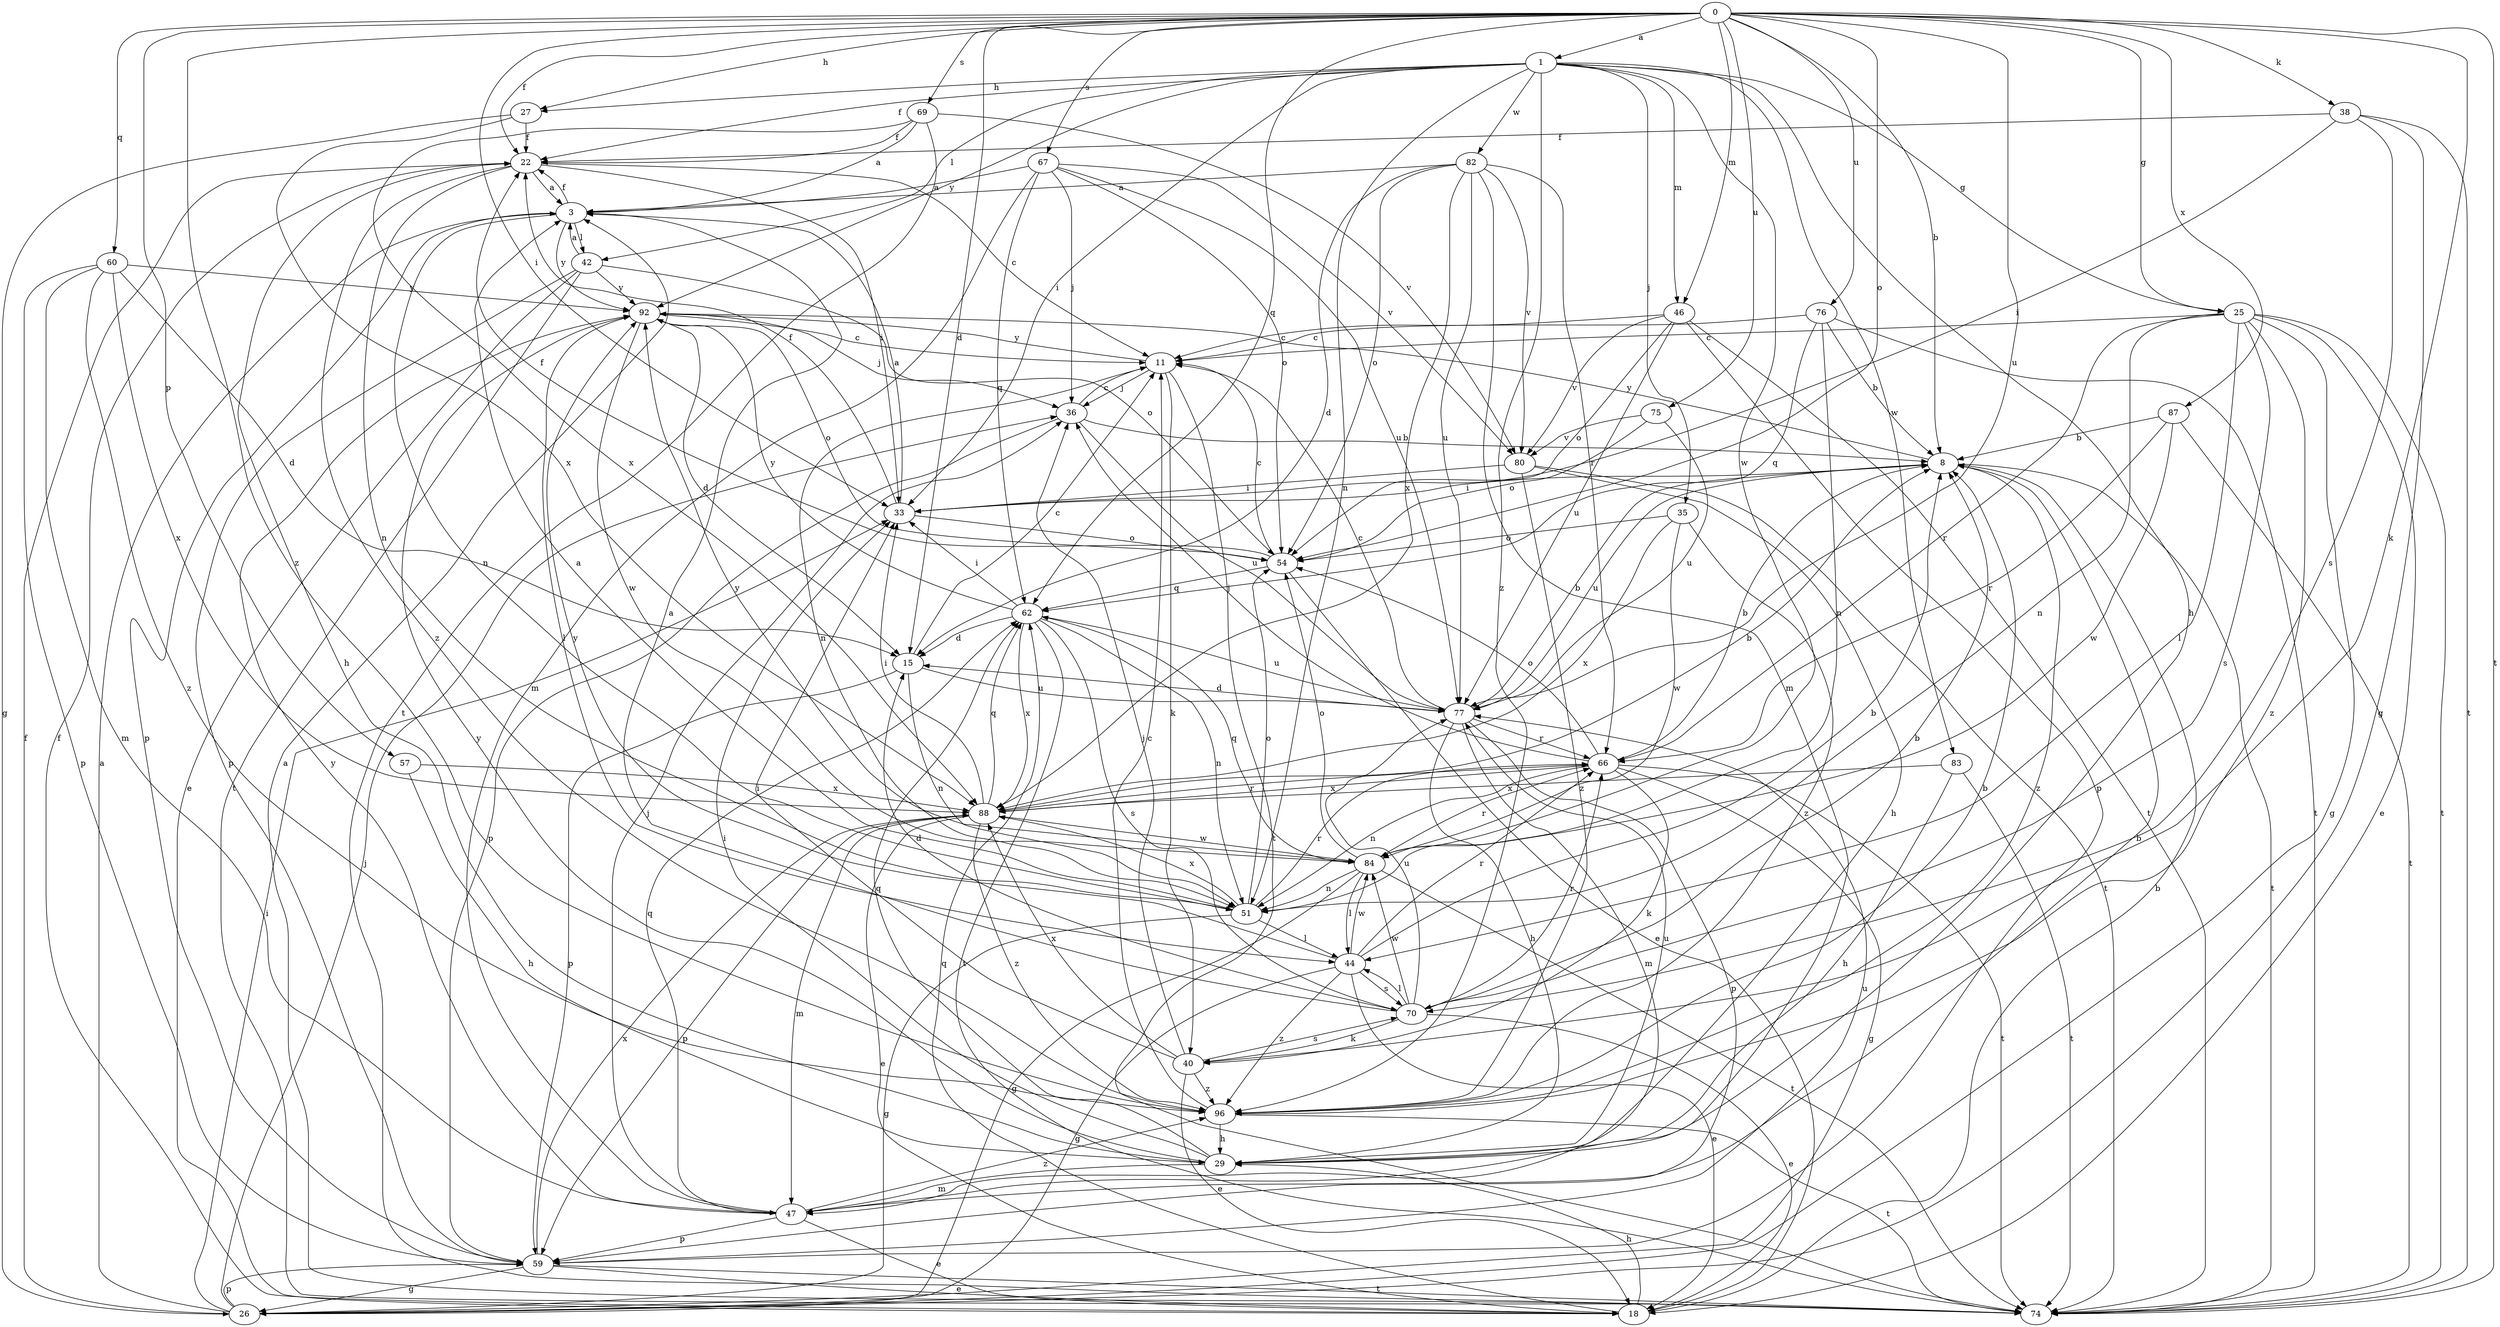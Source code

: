 strict digraph  {
0;
1;
3;
8;
11;
15;
18;
22;
25;
26;
27;
29;
33;
35;
36;
38;
40;
42;
44;
46;
47;
51;
54;
57;
59;
60;
62;
66;
67;
69;
70;
74;
75;
76;
77;
80;
82;
83;
84;
87;
88;
92;
96;
0 -> 1  [label=a];
0 -> 8  [label=b];
0 -> 15  [label=d];
0 -> 22  [label=f];
0 -> 25  [label=g];
0 -> 27  [label=h];
0 -> 33  [label=i];
0 -> 38  [label=k];
0 -> 40  [label=k];
0 -> 46  [label=m];
0 -> 54  [label=o];
0 -> 57  [label=p];
0 -> 60  [label=q];
0 -> 62  [label=q];
0 -> 67  [label=s];
0 -> 69  [label=s];
0 -> 74  [label=t];
0 -> 75  [label=u];
0 -> 76  [label=u];
0 -> 77  [label=u];
0 -> 87  [label=x];
0 -> 96  [label=z];
1 -> 22  [label=f];
1 -> 25  [label=g];
1 -> 27  [label=h];
1 -> 29  [label=h];
1 -> 33  [label=i];
1 -> 35  [label=j];
1 -> 42  [label=l];
1 -> 46  [label=m];
1 -> 51  [label=n];
1 -> 82  [label=w];
1 -> 83  [label=w];
1 -> 84  [label=w];
1 -> 92  [label=y];
1 -> 96  [label=z];
3 -> 22  [label=f];
3 -> 42  [label=l];
3 -> 51  [label=n];
3 -> 59  [label=p];
3 -> 92  [label=y];
8 -> 33  [label=i];
8 -> 74  [label=t];
8 -> 77  [label=u];
8 -> 92  [label=y];
8 -> 96  [label=z];
11 -> 36  [label=j];
11 -> 40  [label=k];
11 -> 51  [label=n];
11 -> 74  [label=t];
11 -> 92  [label=y];
15 -> 11  [label=c];
15 -> 51  [label=n];
15 -> 59  [label=p];
15 -> 77  [label=u];
18 -> 8  [label=b];
18 -> 22  [label=f];
18 -> 29  [label=h];
18 -> 62  [label=q];
22 -> 3  [label=a];
22 -> 11  [label=c];
22 -> 29  [label=h];
22 -> 33  [label=i];
22 -> 51  [label=n];
22 -> 96  [label=z];
25 -> 11  [label=c];
25 -> 18  [label=e];
25 -> 26  [label=g];
25 -> 44  [label=l];
25 -> 51  [label=n];
25 -> 66  [label=r];
25 -> 70  [label=s];
25 -> 74  [label=t];
25 -> 96  [label=z];
26 -> 3  [label=a];
26 -> 22  [label=f];
26 -> 33  [label=i];
26 -> 36  [label=j];
26 -> 59  [label=p];
27 -> 22  [label=f];
27 -> 26  [label=g];
27 -> 88  [label=x];
29 -> 33  [label=i];
29 -> 47  [label=m];
29 -> 62  [label=q];
29 -> 77  [label=u];
29 -> 92  [label=y];
33 -> 3  [label=a];
33 -> 22  [label=f];
33 -> 54  [label=o];
35 -> 54  [label=o];
35 -> 84  [label=w];
35 -> 88  [label=x];
35 -> 96  [label=z];
36 -> 8  [label=b];
36 -> 11  [label=c];
36 -> 59  [label=p];
36 -> 77  [label=u];
38 -> 22  [label=f];
38 -> 26  [label=g];
38 -> 33  [label=i];
38 -> 70  [label=s];
38 -> 74  [label=t];
40 -> 18  [label=e];
40 -> 33  [label=i];
40 -> 36  [label=j];
40 -> 70  [label=s];
40 -> 88  [label=x];
40 -> 96  [label=z];
42 -> 3  [label=a];
42 -> 18  [label=e];
42 -> 54  [label=o];
42 -> 59  [label=p];
42 -> 74  [label=t];
42 -> 92  [label=y];
44 -> 8  [label=b];
44 -> 18  [label=e];
44 -> 26  [label=g];
44 -> 66  [label=r];
44 -> 70  [label=s];
44 -> 84  [label=w];
44 -> 92  [label=y];
44 -> 96  [label=z];
46 -> 11  [label=c];
46 -> 54  [label=o];
46 -> 59  [label=p];
46 -> 74  [label=t];
46 -> 77  [label=u];
46 -> 80  [label=v];
47 -> 8  [label=b];
47 -> 18  [label=e];
47 -> 36  [label=j];
47 -> 59  [label=p];
47 -> 62  [label=q];
47 -> 92  [label=y];
47 -> 96  [label=z];
51 -> 3  [label=a];
51 -> 26  [label=g];
51 -> 44  [label=l];
51 -> 54  [label=o];
51 -> 66  [label=r];
51 -> 88  [label=x];
54 -> 11  [label=c];
54 -> 18  [label=e];
54 -> 22  [label=f];
54 -> 62  [label=q];
57 -> 29  [label=h];
57 -> 88  [label=x];
59 -> 18  [label=e];
59 -> 26  [label=g];
59 -> 74  [label=t];
59 -> 77  [label=u];
59 -> 88  [label=x];
60 -> 15  [label=d];
60 -> 47  [label=m];
60 -> 59  [label=p];
60 -> 88  [label=x];
60 -> 92  [label=y];
60 -> 96  [label=z];
62 -> 15  [label=d];
62 -> 33  [label=i];
62 -> 51  [label=n];
62 -> 70  [label=s];
62 -> 74  [label=t];
62 -> 77  [label=u];
62 -> 88  [label=x];
62 -> 92  [label=y];
66 -> 8  [label=b];
66 -> 26  [label=g];
66 -> 36  [label=j];
66 -> 40  [label=k];
66 -> 51  [label=n];
66 -> 54  [label=o];
66 -> 74  [label=t];
66 -> 88  [label=x];
67 -> 3  [label=a];
67 -> 36  [label=j];
67 -> 47  [label=m];
67 -> 54  [label=o];
67 -> 62  [label=q];
67 -> 77  [label=u];
67 -> 80  [label=v];
69 -> 3  [label=a];
69 -> 22  [label=f];
69 -> 74  [label=t];
69 -> 80  [label=v];
69 -> 88  [label=x];
70 -> 3  [label=a];
70 -> 8  [label=b];
70 -> 15  [label=d];
70 -> 18  [label=e];
70 -> 40  [label=k];
70 -> 44  [label=l];
70 -> 66  [label=r];
70 -> 77  [label=u];
70 -> 84  [label=w];
74 -> 3  [label=a];
75 -> 54  [label=o];
75 -> 77  [label=u];
75 -> 80  [label=v];
76 -> 8  [label=b];
76 -> 11  [label=c];
76 -> 51  [label=n];
76 -> 62  [label=q];
76 -> 74  [label=t];
77 -> 8  [label=b];
77 -> 11  [label=c];
77 -> 15  [label=d];
77 -> 29  [label=h];
77 -> 47  [label=m];
77 -> 59  [label=p];
77 -> 66  [label=r];
80 -> 29  [label=h];
80 -> 33  [label=i];
80 -> 74  [label=t];
80 -> 96  [label=z];
82 -> 3  [label=a];
82 -> 15  [label=d];
82 -> 47  [label=m];
82 -> 54  [label=o];
82 -> 66  [label=r];
82 -> 77  [label=u];
82 -> 80  [label=v];
82 -> 88  [label=x];
83 -> 29  [label=h];
83 -> 74  [label=t];
83 -> 88  [label=x];
84 -> 26  [label=g];
84 -> 44  [label=l];
84 -> 51  [label=n];
84 -> 54  [label=o];
84 -> 62  [label=q];
84 -> 66  [label=r];
84 -> 74  [label=t];
84 -> 92  [label=y];
87 -> 8  [label=b];
87 -> 66  [label=r];
87 -> 74  [label=t];
87 -> 84  [label=w];
88 -> 8  [label=b];
88 -> 18  [label=e];
88 -> 33  [label=i];
88 -> 47  [label=m];
88 -> 59  [label=p];
88 -> 62  [label=q];
88 -> 66  [label=r];
88 -> 84  [label=w];
88 -> 96  [label=z];
92 -> 11  [label=c];
92 -> 15  [label=d];
92 -> 36  [label=j];
92 -> 44  [label=l];
92 -> 54  [label=o];
92 -> 84  [label=w];
96 -> 8  [label=b];
96 -> 11  [label=c];
96 -> 29  [label=h];
96 -> 74  [label=t];
}
